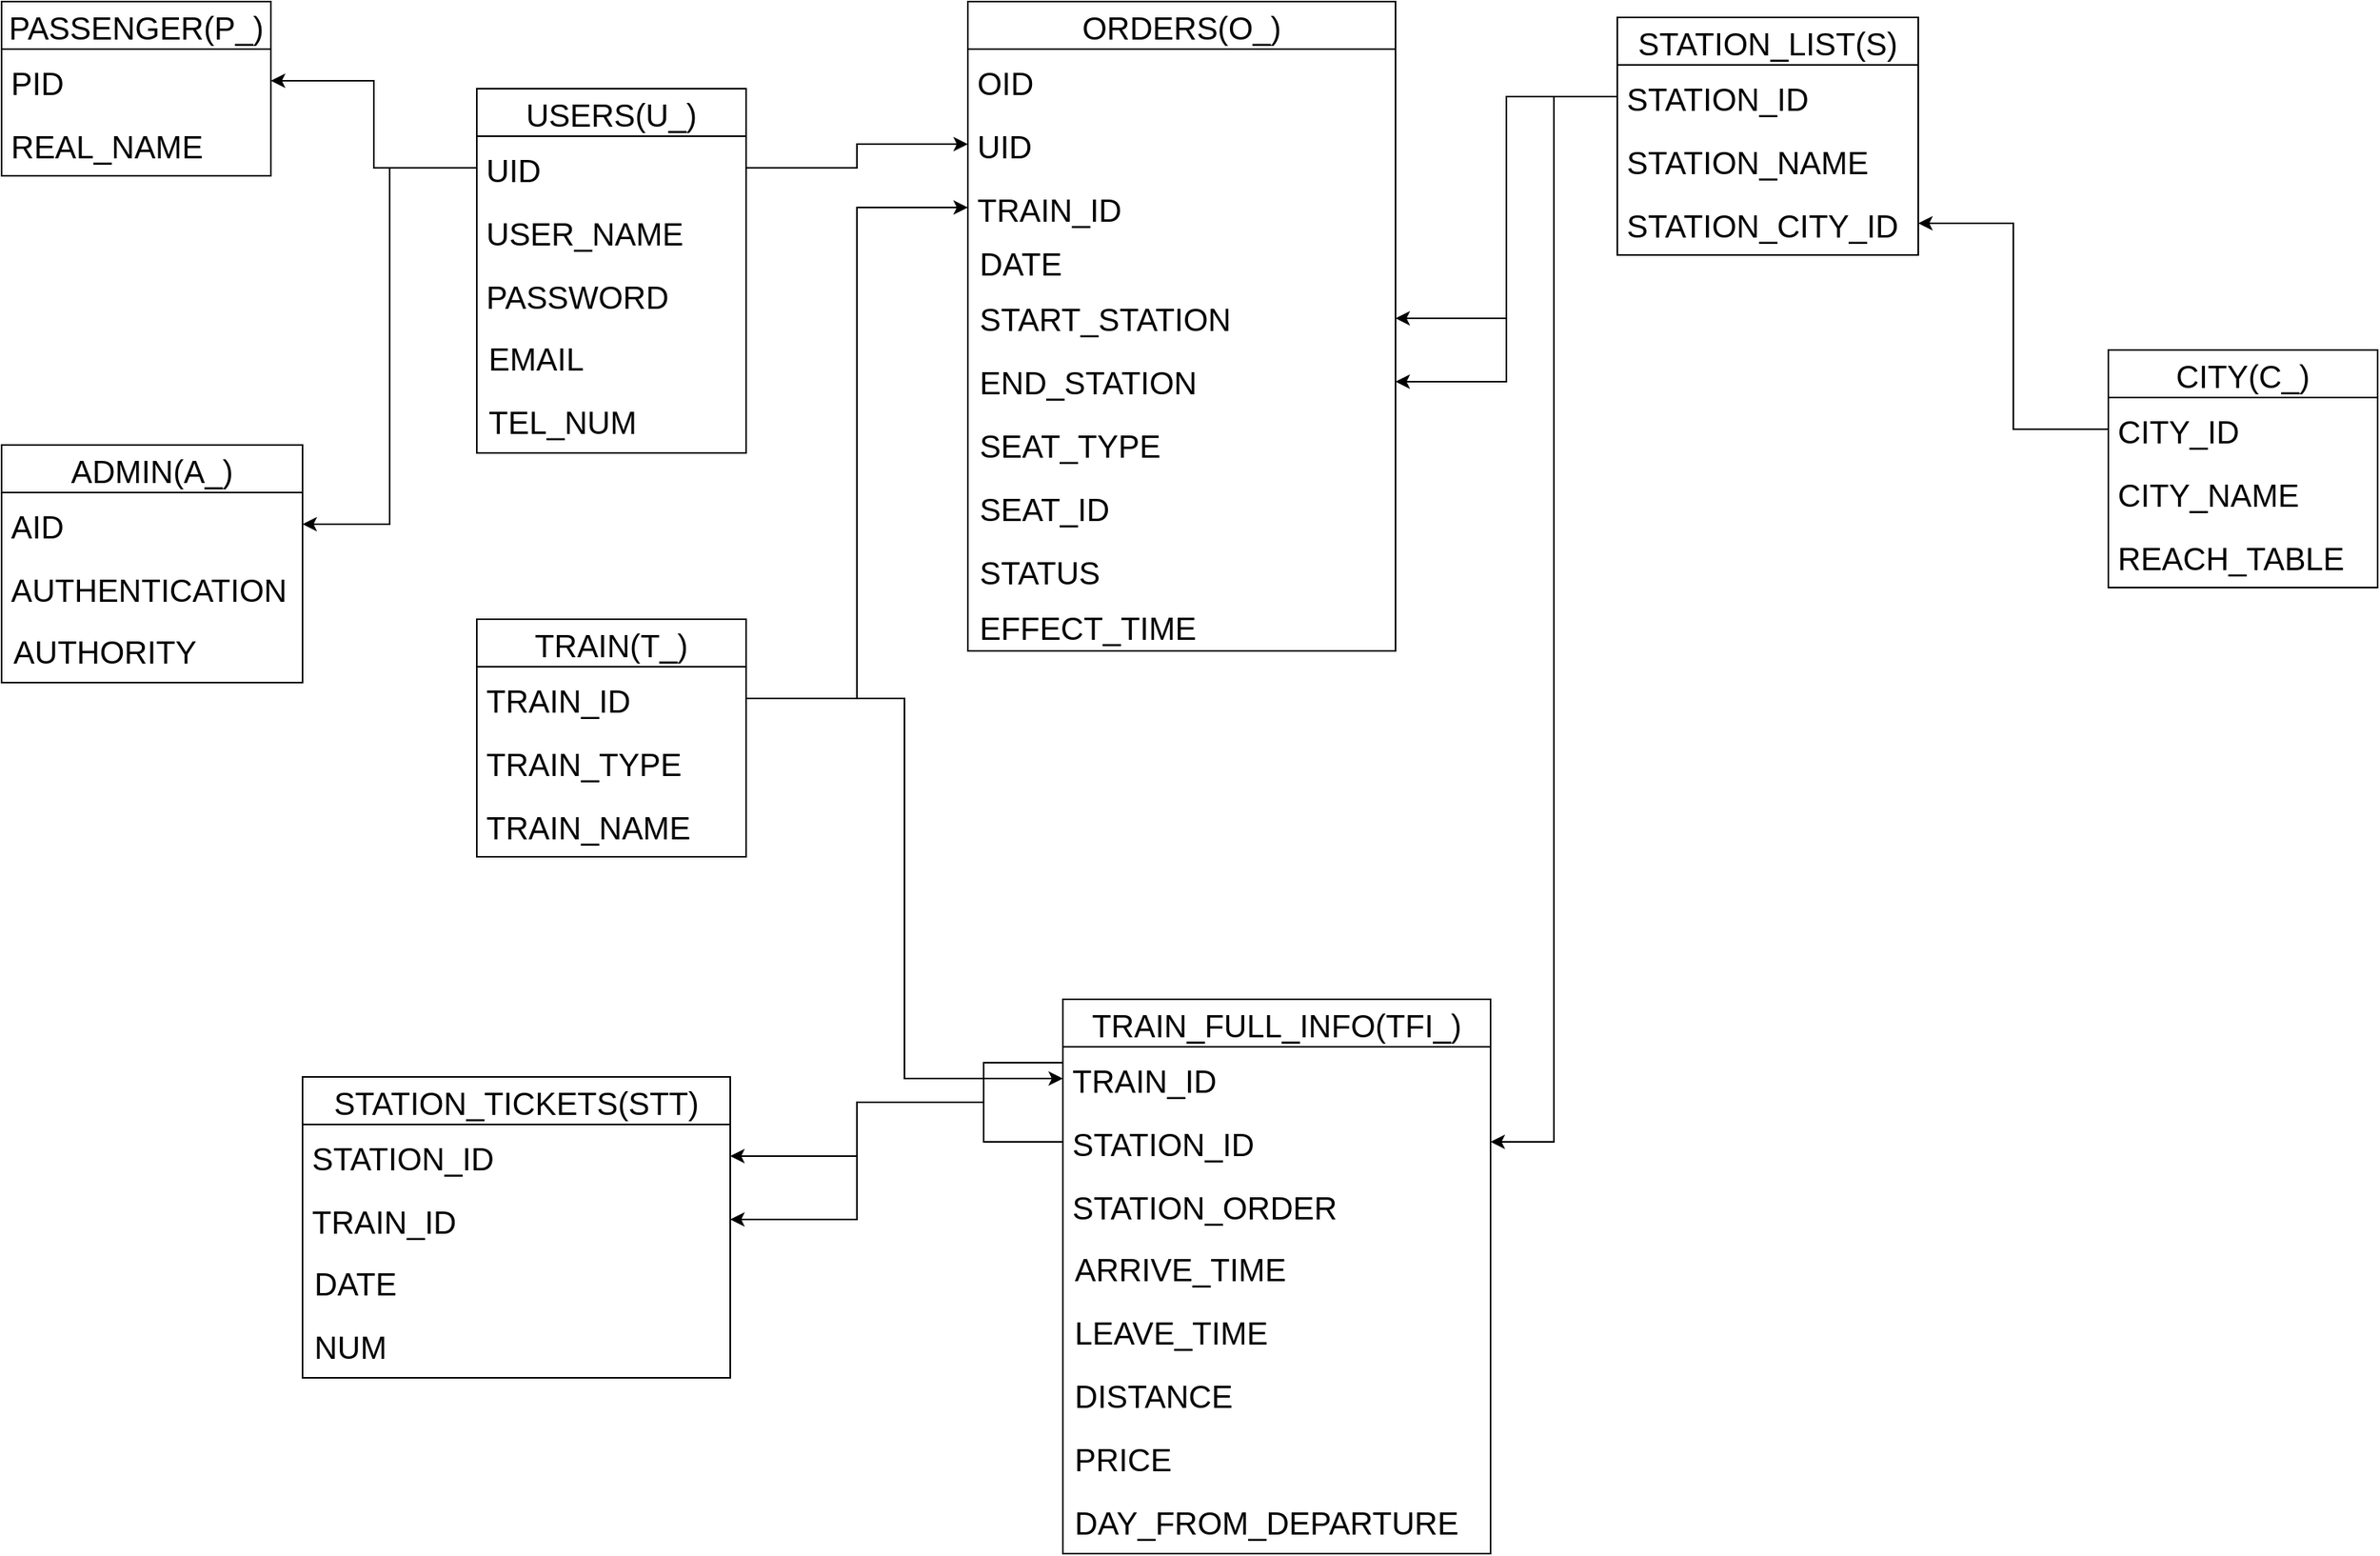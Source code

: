 <mxfile version="17.4.6" type="device"><diagram id="WSj8ZHR89fujhCd4VNwv" name="Page-1"><mxGraphModel dx="2565" dy="1040" grid="1" gridSize="10" guides="1" tooltips="1" connect="1" arrows="1" fold="1" page="1" pageScale="1" pageWidth="827" pageHeight="1169" math="0" shadow="0"><root><mxCell id="0"/><mxCell id="1" parent="0"/><mxCell id="e3ncfSrGP5JZskYcOsnM-1" value="USERS(U_)" style="swimlane;fontStyle=0;childLayout=stackLayout;horizontal=1;startSize=30;horizontalStack=0;resizeParent=1;resizeParentMax=0;resizeLast=0;collapsible=1;marginBottom=0;fontSize=20;" vertex="1" parent="1"><mxGeometry x="290" y="355" width="170" height="230" as="geometry"><mxRectangle x="70" y="60" width="100" height="30" as="alternateBounds"/></mxGeometry></mxCell><mxCell id="e3ncfSrGP5JZskYcOsnM-2" value="UID" style="text;strokeColor=none;fillColor=none;align=left;verticalAlign=middle;spacingLeft=4;spacingRight=4;overflow=hidden;points=[[0,0.5],[1,0.5]];portConstraint=eastwest;rotatable=0;fontSize=20;" vertex="1" parent="e3ncfSrGP5JZskYcOsnM-1"><mxGeometry y="30" width="170" height="40" as="geometry"/></mxCell><mxCell id="e3ncfSrGP5JZskYcOsnM-3" value="USER_NAME" style="text;strokeColor=none;fillColor=none;align=left;verticalAlign=middle;spacingLeft=4;spacingRight=4;overflow=hidden;points=[[0,0.5],[1,0.5]];portConstraint=eastwest;rotatable=0;fontSize=20;" vertex="1" parent="e3ncfSrGP5JZskYcOsnM-1"><mxGeometry y="70" width="170" height="40" as="geometry"/></mxCell><mxCell id="e3ncfSrGP5JZskYcOsnM-4" value="PASSWORD" style="text;strokeColor=none;fillColor=none;align=left;verticalAlign=middle;spacingLeft=4;spacingRight=4;overflow=hidden;points=[[0,0.5],[1,0.5]];portConstraint=eastwest;rotatable=0;fontSize=20;" vertex="1" parent="e3ncfSrGP5JZskYcOsnM-1"><mxGeometry y="110" width="170" height="40" as="geometry"/></mxCell><mxCell id="e3ncfSrGP5JZskYcOsnM-7" value="&lt;font style=&quot;font-size: 20px&quot;&gt;&amp;nbsp;EMAIL&lt;/font&gt;" style="text;html=1;strokeColor=none;fillColor=none;align=left;verticalAlign=middle;whiteSpace=wrap;rounded=0;" vertex="1" parent="e3ncfSrGP5JZskYcOsnM-1"><mxGeometry y="150" width="170" height="40" as="geometry"/></mxCell><mxCell id="e3ncfSrGP5JZskYcOsnM-8" value="&lt;font style=&quot;font-size: 20px&quot;&gt;&amp;nbsp;TEL_NUM&lt;/font&gt;" style="text;html=1;strokeColor=none;fillColor=none;align=left;verticalAlign=middle;whiteSpace=wrap;rounded=0;" vertex="1" parent="e3ncfSrGP5JZskYcOsnM-1"><mxGeometry y="190" width="170" height="40" as="geometry"/></mxCell><mxCell id="e3ncfSrGP5JZskYcOsnM-10" value="PASSENGER(P_)" style="swimlane;fontStyle=0;childLayout=stackLayout;horizontal=1;startSize=30;horizontalStack=0;resizeParent=1;resizeParentMax=0;resizeLast=0;collapsible=1;marginBottom=0;fontSize=20;" vertex="1" parent="1"><mxGeometry x="-10" y="300" width="170" height="110" as="geometry"><mxRectangle x="70" y="60" width="100" height="30" as="alternateBounds"/></mxGeometry></mxCell><mxCell id="e3ncfSrGP5JZskYcOsnM-11" value="PID" style="text;strokeColor=none;fillColor=none;align=left;verticalAlign=middle;spacingLeft=4;spacingRight=4;overflow=hidden;points=[[0,0.5],[1,0.5]];portConstraint=eastwest;rotatable=0;fontSize=20;" vertex="1" parent="e3ncfSrGP5JZskYcOsnM-10"><mxGeometry y="30" width="170" height="40" as="geometry"/></mxCell><mxCell id="e3ncfSrGP5JZskYcOsnM-12" value="REAL_NAME" style="text;strokeColor=none;fillColor=none;align=left;verticalAlign=middle;spacingLeft=4;spacingRight=4;overflow=hidden;points=[[0,0.5],[1,0.5]];portConstraint=eastwest;rotatable=0;fontSize=20;" vertex="1" parent="e3ncfSrGP5JZskYcOsnM-10"><mxGeometry y="70" width="170" height="40" as="geometry"/></mxCell><mxCell id="e3ncfSrGP5JZskYcOsnM-16" value="ADMIN(A_)" style="swimlane;fontStyle=0;childLayout=stackLayout;horizontal=1;startSize=30;horizontalStack=0;resizeParent=1;resizeParentMax=0;resizeLast=0;collapsible=1;marginBottom=0;fontSize=20;" vertex="1" parent="1"><mxGeometry x="-10" y="580" width="190" height="150" as="geometry"><mxRectangle x="70" y="60" width="100" height="30" as="alternateBounds"/></mxGeometry></mxCell><mxCell id="e3ncfSrGP5JZskYcOsnM-17" value="AID" style="text;strokeColor=none;fillColor=none;align=left;verticalAlign=middle;spacingLeft=4;spacingRight=4;overflow=hidden;points=[[0,0.5],[1,0.5]];portConstraint=eastwest;rotatable=0;fontSize=20;" vertex="1" parent="e3ncfSrGP5JZskYcOsnM-16"><mxGeometry y="30" width="190" height="40" as="geometry"/></mxCell><mxCell id="e3ncfSrGP5JZskYcOsnM-18" value="AUTHENTICATION" style="text;strokeColor=none;fillColor=none;align=left;verticalAlign=middle;spacingLeft=4;spacingRight=4;overflow=hidden;points=[[0,0.5],[1,0.5]];portConstraint=eastwest;rotatable=0;fontSize=20;" vertex="1" parent="e3ncfSrGP5JZskYcOsnM-16"><mxGeometry y="70" width="190" height="40" as="geometry"/></mxCell><mxCell id="e3ncfSrGP5JZskYcOsnM-19" value="&amp;nbsp;AUTHORITY" style="text;html=1;strokeColor=none;fillColor=none;align=left;verticalAlign=middle;whiteSpace=wrap;rounded=0;fontSize=20;" vertex="1" parent="e3ncfSrGP5JZskYcOsnM-16"><mxGeometry y="110" width="190" height="40" as="geometry"/></mxCell><mxCell id="e3ncfSrGP5JZskYcOsnM-20" value="TRAIN(T_)" style="swimlane;fontStyle=0;childLayout=stackLayout;horizontal=1;startSize=30;horizontalStack=0;resizeParent=1;resizeParentMax=0;resizeLast=0;collapsible=1;marginBottom=0;fontSize=20;" vertex="1" parent="1"><mxGeometry x="290" y="690" width="170" height="150" as="geometry"><mxRectangle x="70" y="60" width="100" height="30" as="alternateBounds"/></mxGeometry></mxCell><mxCell id="e3ncfSrGP5JZskYcOsnM-21" value="TRAIN_ID" style="text;strokeColor=none;fillColor=none;align=left;verticalAlign=middle;spacingLeft=4;spacingRight=4;overflow=hidden;points=[[0,0.5],[1,0.5]];portConstraint=eastwest;rotatable=0;fontSize=20;" vertex="1" parent="e3ncfSrGP5JZskYcOsnM-20"><mxGeometry y="30" width="170" height="40" as="geometry"/></mxCell><mxCell id="e3ncfSrGP5JZskYcOsnM-22" value="TRAIN_TYPE" style="text;strokeColor=none;fillColor=none;align=left;verticalAlign=middle;spacingLeft=4;spacingRight=4;overflow=hidden;points=[[0,0.5],[1,0.5]];portConstraint=eastwest;rotatable=0;fontSize=20;" vertex="1" parent="e3ncfSrGP5JZskYcOsnM-20"><mxGeometry y="70" width="170" height="40" as="geometry"/></mxCell><mxCell id="e3ncfSrGP5JZskYcOsnM-23" value="TRAIN_NAME" style="text;strokeColor=none;fillColor=none;align=left;verticalAlign=middle;spacingLeft=4;spacingRight=4;overflow=hidden;points=[[0,0.5],[1,0.5]];portConstraint=eastwest;rotatable=0;fontSize=20;" vertex="1" parent="e3ncfSrGP5JZskYcOsnM-20"><mxGeometry y="110" width="170" height="40" as="geometry"/></mxCell><mxCell id="e3ncfSrGP5JZskYcOsnM-26" value="CITY(C_)" style="swimlane;fontStyle=0;childLayout=stackLayout;horizontal=1;startSize=30;horizontalStack=0;resizeParent=1;resizeParentMax=0;resizeLast=0;collapsible=1;marginBottom=0;fontSize=20;" vertex="1" parent="1"><mxGeometry x="1320" y="520" width="170" height="150" as="geometry"><mxRectangle x="70" y="60" width="100" height="30" as="alternateBounds"/></mxGeometry></mxCell><mxCell id="e3ncfSrGP5JZskYcOsnM-27" value="CITY_ID" style="text;strokeColor=none;fillColor=none;align=left;verticalAlign=middle;spacingLeft=4;spacingRight=4;overflow=hidden;points=[[0,0.5],[1,0.5]];portConstraint=eastwest;rotatable=0;fontSize=20;" vertex="1" parent="e3ncfSrGP5JZskYcOsnM-26"><mxGeometry y="30" width="170" height="40" as="geometry"/></mxCell><mxCell id="e3ncfSrGP5JZskYcOsnM-28" value="CITY_NAME" style="text;strokeColor=none;fillColor=none;align=left;verticalAlign=middle;spacingLeft=4;spacingRight=4;overflow=hidden;points=[[0,0.5],[1,0.5]];portConstraint=eastwest;rotatable=0;fontSize=20;" vertex="1" parent="e3ncfSrGP5JZskYcOsnM-26"><mxGeometry y="70" width="170" height="40" as="geometry"/></mxCell><mxCell id="e3ncfSrGP5JZskYcOsnM-29" value="REACH_TABLE" style="text;strokeColor=none;fillColor=none;align=left;verticalAlign=middle;spacingLeft=4;spacingRight=4;overflow=hidden;points=[[0,0.5],[1,0.5]];portConstraint=eastwest;rotatable=0;fontSize=20;" vertex="1" parent="e3ncfSrGP5JZskYcOsnM-26"><mxGeometry y="110" width="170" height="40" as="geometry"/></mxCell><mxCell id="e3ncfSrGP5JZskYcOsnM-30" value="STATION_LIST(S)" style="swimlane;fontStyle=0;childLayout=stackLayout;horizontal=1;startSize=30;horizontalStack=0;resizeParent=1;resizeParentMax=0;resizeLast=0;collapsible=1;marginBottom=0;fontSize=20;" vertex="1" parent="1"><mxGeometry x="1010" y="310" width="190" height="150" as="geometry"><mxRectangle x="70" y="60" width="100" height="30" as="alternateBounds"/></mxGeometry></mxCell><mxCell id="e3ncfSrGP5JZskYcOsnM-31" value="STATION_ID" style="text;strokeColor=none;fillColor=none;align=left;verticalAlign=middle;spacingLeft=4;spacingRight=4;overflow=hidden;points=[[0,0.5],[1,0.5]];portConstraint=eastwest;rotatable=0;fontSize=20;" vertex="1" parent="e3ncfSrGP5JZskYcOsnM-30"><mxGeometry y="30" width="190" height="40" as="geometry"/></mxCell><mxCell id="e3ncfSrGP5JZskYcOsnM-32" value="STATION_NAME" style="text;strokeColor=none;fillColor=none;align=left;verticalAlign=middle;spacingLeft=4;spacingRight=4;overflow=hidden;points=[[0,0.5],[1,0.5]];portConstraint=eastwest;rotatable=0;fontSize=20;" vertex="1" parent="e3ncfSrGP5JZskYcOsnM-30"><mxGeometry y="70" width="190" height="40" as="geometry"/></mxCell><mxCell id="e3ncfSrGP5JZskYcOsnM-33" value="STATION_CITY_ID" style="text;strokeColor=none;fillColor=none;align=left;verticalAlign=middle;spacingLeft=4;spacingRight=4;overflow=hidden;points=[[0,0.5],[1,0.5]];portConstraint=eastwest;rotatable=0;fontSize=20;" vertex="1" parent="e3ncfSrGP5JZskYcOsnM-30"><mxGeometry y="110" width="190" height="40" as="geometry"/></mxCell><mxCell id="e3ncfSrGP5JZskYcOsnM-34" value="TRAIN_FULL_INFO(TFI_)" style="swimlane;fontStyle=0;childLayout=stackLayout;horizontal=1;startSize=30;horizontalStack=0;resizeParent=1;resizeParentMax=0;resizeLast=0;collapsible=1;marginBottom=0;fontSize=20;" vertex="1" parent="1"><mxGeometry x="660" y="930" width="270" height="350" as="geometry"><mxRectangle x="70" y="60" width="100" height="30" as="alternateBounds"/></mxGeometry></mxCell><mxCell id="e3ncfSrGP5JZskYcOsnM-35" value="TRAIN_ID" style="text;strokeColor=none;fillColor=none;align=left;verticalAlign=middle;spacingLeft=4;spacingRight=4;overflow=hidden;points=[[0,0.5],[1,0.5]];portConstraint=eastwest;rotatable=0;fontSize=20;" vertex="1" parent="e3ncfSrGP5JZskYcOsnM-34"><mxGeometry y="30" width="270" height="40" as="geometry"/></mxCell><mxCell id="e3ncfSrGP5JZskYcOsnM-36" value="STATION_ID" style="text;strokeColor=none;fillColor=none;align=left;verticalAlign=middle;spacingLeft=4;spacingRight=4;overflow=hidden;points=[[0,0.5],[1,0.5]];portConstraint=eastwest;rotatable=0;fontSize=20;" vertex="1" parent="e3ncfSrGP5JZskYcOsnM-34"><mxGeometry y="70" width="270" height="40" as="geometry"/></mxCell><mxCell id="e3ncfSrGP5JZskYcOsnM-37" value="STATION_ORDER" style="text;strokeColor=none;fillColor=none;align=left;verticalAlign=middle;spacingLeft=4;spacingRight=4;overflow=hidden;points=[[0,0.5],[1,0.5]];portConstraint=eastwest;rotatable=0;fontSize=20;" vertex="1" parent="e3ncfSrGP5JZskYcOsnM-34"><mxGeometry y="110" width="270" height="40" as="geometry"/></mxCell><mxCell id="e3ncfSrGP5JZskYcOsnM-38" value="&amp;nbsp;ARRIVE_TIME" style="text;html=1;strokeColor=none;fillColor=none;align=left;verticalAlign=middle;whiteSpace=wrap;rounded=0;fontSize=20;" vertex="1" parent="e3ncfSrGP5JZskYcOsnM-34"><mxGeometry y="150" width="270" height="40" as="geometry"/></mxCell><mxCell id="e3ncfSrGP5JZskYcOsnM-39" value="&amp;nbsp;LEAVE_TIME" style="text;html=1;strokeColor=none;fillColor=none;align=left;verticalAlign=middle;whiteSpace=wrap;rounded=0;fontSize=20;" vertex="1" parent="e3ncfSrGP5JZskYcOsnM-34"><mxGeometry y="190" width="270" height="40" as="geometry"/></mxCell><mxCell id="e3ncfSrGP5JZskYcOsnM-40" value="&amp;nbsp;DISTANCE" style="text;html=1;strokeColor=none;fillColor=none;align=left;verticalAlign=middle;whiteSpace=wrap;rounded=0;fontSize=20;" vertex="1" parent="e3ncfSrGP5JZskYcOsnM-34"><mxGeometry y="230" width="270" height="40" as="geometry"/></mxCell><mxCell id="e3ncfSrGP5JZskYcOsnM-41" value="&amp;nbsp;PRICE" style="text;html=1;strokeColor=none;fillColor=none;align=left;verticalAlign=middle;whiteSpace=wrap;rounded=0;fontSize=20;" vertex="1" parent="e3ncfSrGP5JZskYcOsnM-34"><mxGeometry y="270" width="270" height="40" as="geometry"/></mxCell><mxCell id="e3ncfSrGP5JZskYcOsnM-96" value="&amp;nbsp;DAY_FROM_DEPARTURE" style="text;html=1;strokeColor=none;fillColor=none;align=left;verticalAlign=middle;whiteSpace=wrap;rounded=0;fontSize=20;" vertex="1" parent="e3ncfSrGP5JZskYcOsnM-34"><mxGeometry y="310" width="270" height="40" as="geometry"/></mxCell><mxCell id="e3ncfSrGP5JZskYcOsnM-42" value="STATION_TICKETS(STT)" style="swimlane;fontStyle=0;childLayout=stackLayout;horizontal=1;startSize=30;horizontalStack=0;resizeParent=1;resizeParentMax=0;resizeLast=0;collapsible=1;marginBottom=0;fontSize=20;" vertex="1" parent="1"><mxGeometry x="180" y="979" width="270" height="190" as="geometry"><mxRectangle x="70" y="60" width="100" height="30" as="alternateBounds"/></mxGeometry></mxCell><mxCell id="e3ncfSrGP5JZskYcOsnM-44" value="STATION_ID" style="text;strokeColor=none;fillColor=none;align=left;verticalAlign=middle;spacingLeft=4;spacingRight=4;overflow=hidden;points=[[0,0.5],[1,0.5]];portConstraint=eastwest;rotatable=0;fontSize=20;" vertex="1" parent="e3ncfSrGP5JZskYcOsnM-42"><mxGeometry y="30" width="270" height="40" as="geometry"/></mxCell><mxCell id="e3ncfSrGP5JZskYcOsnM-45" value="TRAIN_ID" style="text;strokeColor=none;fillColor=none;align=left;verticalAlign=middle;spacingLeft=4;spacingRight=4;overflow=hidden;points=[[0,0.5],[1,0.5]];portConstraint=eastwest;rotatable=0;fontSize=20;" vertex="1" parent="e3ncfSrGP5JZskYcOsnM-42"><mxGeometry y="70" width="270" height="40" as="geometry"/></mxCell><mxCell id="e3ncfSrGP5JZskYcOsnM-46" value="&amp;nbsp;DATE" style="text;html=1;strokeColor=none;fillColor=none;align=left;verticalAlign=middle;whiteSpace=wrap;rounded=0;fontSize=20;" vertex="1" parent="e3ncfSrGP5JZskYcOsnM-42"><mxGeometry y="110" width="270" height="40" as="geometry"/></mxCell><mxCell id="e3ncfSrGP5JZskYcOsnM-49" value="&amp;nbsp;NUM" style="text;html=1;strokeColor=none;fillColor=none;align=left;verticalAlign=middle;whiteSpace=wrap;rounded=0;fontSize=20;" vertex="1" parent="e3ncfSrGP5JZskYcOsnM-42"><mxGeometry y="150" width="270" height="40" as="geometry"/></mxCell><mxCell id="e3ncfSrGP5JZskYcOsnM-50" value="ORDERS(O_)" style="swimlane;fontStyle=0;childLayout=stackLayout;horizontal=1;startSize=30;horizontalStack=0;resizeParent=1;resizeParentMax=0;resizeLast=0;collapsible=1;marginBottom=0;fontSize=20;" vertex="1" parent="1"><mxGeometry x="600" y="300" width="270" height="410" as="geometry"><mxRectangle x="70" y="60" width="100" height="30" as="alternateBounds"/></mxGeometry></mxCell><mxCell id="e3ncfSrGP5JZskYcOsnM-51" value="OID" style="text;strokeColor=none;fillColor=none;align=left;verticalAlign=middle;spacingLeft=4;spacingRight=4;overflow=hidden;points=[[0,0.5],[1,0.5]];portConstraint=eastwest;rotatable=0;fontSize=20;" vertex="1" parent="e3ncfSrGP5JZskYcOsnM-50"><mxGeometry y="30" width="270" height="40" as="geometry"/></mxCell><mxCell id="e3ncfSrGP5JZskYcOsnM-52" value="UID" style="text;strokeColor=none;fillColor=none;align=left;verticalAlign=middle;spacingLeft=4;spacingRight=4;overflow=hidden;points=[[0,0.5],[1,0.5]];portConstraint=eastwest;rotatable=0;fontSize=20;" vertex="1" parent="e3ncfSrGP5JZskYcOsnM-50"><mxGeometry y="70" width="270" height="40" as="geometry"/></mxCell><mxCell id="e3ncfSrGP5JZskYcOsnM-53" value="TRAIN_ID" style="text;strokeColor=none;fillColor=none;align=left;verticalAlign=middle;spacingLeft=4;spacingRight=4;overflow=hidden;points=[[0,0.5],[1,0.5]];portConstraint=eastwest;rotatable=0;fontSize=20;" vertex="1" parent="e3ncfSrGP5JZskYcOsnM-50"><mxGeometry y="110" width="270" height="40" as="geometry"/></mxCell><mxCell id="e3ncfSrGP5JZskYcOsnM-54" value="&amp;nbsp;DATE" style="text;html=1;strokeColor=none;fillColor=none;align=left;verticalAlign=middle;whiteSpace=wrap;rounded=0;fontSize=20;" vertex="1" parent="e3ncfSrGP5JZskYcOsnM-50"><mxGeometry y="150" width="270" height="30" as="geometry"/></mxCell><mxCell id="e3ncfSrGP5JZskYcOsnM-55" value="&amp;nbsp;START_STATION" style="text;html=1;strokeColor=none;fillColor=none;align=left;verticalAlign=middle;whiteSpace=wrap;rounded=0;fontSize=20;" vertex="1" parent="e3ncfSrGP5JZskYcOsnM-50"><mxGeometry y="180" width="270" height="40" as="geometry"/></mxCell><mxCell id="e3ncfSrGP5JZskYcOsnM-56" value="&amp;nbsp;END_STATION" style="text;html=1;strokeColor=none;fillColor=none;align=left;verticalAlign=middle;whiteSpace=wrap;rounded=0;fontSize=20;" vertex="1" parent="e3ncfSrGP5JZskYcOsnM-50"><mxGeometry y="220" width="270" height="40" as="geometry"/></mxCell><mxCell id="e3ncfSrGP5JZskYcOsnM-57" value="&amp;nbsp;SEAT_TYPE" style="text;html=1;strokeColor=none;fillColor=none;align=left;verticalAlign=middle;whiteSpace=wrap;rounded=0;fontSize=20;" vertex="1" parent="e3ncfSrGP5JZskYcOsnM-50"><mxGeometry y="260" width="270" height="40" as="geometry"/></mxCell><mxCell id="e3ncfSrGP5JZskYcOsnM-58" value="&amp;nbsp;SEAT_ID" style="text;html=1;strokeColor=none;fillColor=none;align=left;verticalAlign=middle;whiteSpace=wrap;rounded=0;fontSize=20;" vertex="1" parent="e3ncfSrGP5JZskYcOsnM-50"><mxGeometry y="300" width="270" height="40" as="geometry"/></mxCell><mxCell id="e3ncfSrGP5JZskYcOsnM-59" value="&amp;nbsp;STATUS" style="text;html=1;strokeColor=none;fillColor=none;align=left;verticalAlign=middle;whiteSpace=wrap;rounded=0;fontSize=20;" vertex="1" parent="e3ncfSrGP5JZskYcOsnM-50"><mxGeometry y="340" width="270" height="40" as="geometry"/></mxCell><mxCell id="e3ncfSrGP5JZskYcOsnM-61" value="&amp;nbsp;EFFECT_TIME" style="text;html=1;strokeColor=none;fillColor=none;align=left;verticalAlign=middle;whiteSpace=wrap;rounded=0;fontSize=20;" vertex="1" parent="e3ncfSrGP5JZskYcOsnM-50"><mxGeometry y="380" width="270" height="30" as="geometry"/></mxCell><mxCell id="e3ncfSrGP5JZskYcOsnM-90" style="edgeStyle=orthogonalEdgeStyle;rounded=0;orthogonalLoop=1;jettySize=auto;html=1;exitX=0.5;exitY=1;exitDx=0;exitDy=0;entryX=1;entryY=0.5;entryDx=0;entryDy=0;fontSize=20;" edge="1" parent="1" source="e3ncfSrGP5JZskYcOsnM-74" target="e3ncfSrGP5JZskYcOsnM-45"><mxGeometry relative="1" as="geometry"/></mxCell><mxCell id="e3ncfSrGP5JZskYcOsnM-91" style="edgeStyle=orthogonalEdgeStyle;rounded=0;orthogonalLoop=1;jettySize=auto;html=1;exitX=0.5;exitY=1;exitDx=0;exitDy=0;entryX=1;entryY=0.5;entryDx=0;entryDy=0;fontSize=20;" edge="1" parent="1" source="e3ncfSrGP5JZskYcOsnM-74" target="e3ncfSrGP5JZskYcOsnM-44"><mxGeometry relative="1" as="geometry"/></mxCell><mxCell id="e3ncfSrGP5JZskYcOsnM-74" value="" style="shape=partialRectangle;whiteSpace=wrap;html=1;bottom=1;right=1;left=1;top=0;fillColor=none;routingCenterX=-0.5;fontSize=20;direction=south;" vertex="1" parent="1"><mxGeometry x="610" y="970" width="50" height="50" as="geometry"/></mxCell><mxCell id="e3ncfSrGP5JZskYcOsnM-82" style="edgeStyle=orthogonalEdgeStyle;rounded=0;orthogonalLoop=1;jettySize=auto;html=1;exitX=1;exitY=0.5;exitDx=0;exitDy=0;entryX=0;entryY=0.5;entryDx=0;entryDy=0;fontSize=20;" edge="1" parent="1" source="e3ncfSrGP5JZskYcOsnM-21" target="e3ncfSrGP5JZskYcOsnM-53"><mxGeometry relative="1" as="geometry"/></mxCell><mxCell id="e3ncfSrGP5JZskYcOsnM-83" style="edgeStyle=orthogonalEdgeStyle;rounded=0;orthogonalLoop=1;jettySize=auto;html=1;exitX=1;exitY=0.5;exitDx=0;exitDy=0;entryX=0;entryY=0.5;entryDx=0;entryDy=0;fontSize=20;" edge="1" parent="1" source="e3ncfSrGP5JZskYcOsnM-2" target="e3ncfSrGP5JZskYcOsnM-52"><mxGeometry relative="1" as="geometry"/></mxCell><mxCell id="e3ncfSrGP5JZskYcOsnM-85" style="edgeStyle=orthogonalEdgeStyle;rounded=0;orthogonalLoop=1;jettySize=auto;html=1;exitX=0;exitY=0.5;exitDx=0;exitDy=0;entryX=1;entryY=0.5;entryDx=0;entryDy=0;fontSize=20;" edge="1" parent="1" source="e3ncfSrGP5JZskYcOsnM-27" target="e3ncfSrGP5JZskYcOsnM-33"><mxGeometry relative="1" as="geometry"/></mxCell><mxCell id="e3ncfSrGP5JZskYcOsnM-86" style="edgeStyle=orthogonalEdgeStyle;rounded=0;orthogonalLoop=1;jettySize=auto;html=1;exitX=0;exitY=0.5;exitDx=0;exitDy=0;entryX=1;entryY=0.5;entryDx=0;entryDy=0;fontSize=20;" edge="1" parent="1" source="e3ncfSrGP5JZskYcOsnM-31" target="e3ncfSrGP5JZskYcOsnM-55"><mxGeometry relative="1" as="geometry"/></mxCell><mxCell id="e3ncfSrGP5JZskYcOsnM-87" style="edgeStyle=orthogonalEdgeStyle;rounded=0;orthogonalLoop=1;jettySize=auto;html=1;exitX=0;exitY=0.5;exitDx=0;exitDy=0;entryX=1;entryY=0.5;entryDx=0;entryDy=0;fontSize=20;" edge="1" parent="1" source="e3ncfSrGP5JZskYcOsnM-31" target="e3ncfSrGP5JZskYcOsnM-56"><mxGeometry relative="1" as="geometry"/></mxCell><mxCell id="e3ncfSrGP5JZskYcOsnM-88" style="edgeStyle=orthogonalEdgeStyle;rounded=0;orthogonalLoop=1;jettySize=auto;html=1;exitX=0;exitY=0.5;exitDx=0;exitDy=0;entryX=1;entryY=0.5;entryDx=0;entryDy=0;fontSize=20;" edge="1" parent="1" source="e3ncfSrGP5JZskYcOsnM-2" target="e3ncfSrGP5JZskYcOsnM-17"><mxGeometry relative="1" as="geometry"/></mxCell><mxCell id="e3ncfSrGP5JZskYcOsnM-89" style="edgeStyle=orthogonalEdgeStyle;rounded=0;orthogonalLoop=1;jettySize=auto;html=1;exitX=0;exitY=0.5;exitDx=0;exitDy=0;entryX=1;entryY=0.5;entryDx=0;entryDy=0;fontSize=20;" edge="1" parent="1" source="e3ncfSrGP5JZskYcOsnM-2" target="e3ncfSrGP5JZskYcOsnM-11"><mxGeometry relative="1" as="geometry"/></mxCell><mxCell id="e3ncfSrGP5JZskYcOsnM-92" style="edgeStyle=orthogonalEdgeStyle;rounded=0;orthogonalLoop=1;jettySize=auto;html=1;exitX=0;exitY=0.5;exitDx=0;exitDy=0;entryX=1;entryY=0.5;entryDx=0;entryDy=0;fontSize=20;" edge="1" parent="1" source="e3ncfSrGP5JZskYcOsnM-31" target="e3ncfSrGP5JZskYcOsnM-36"><mxGeometry relative="1" as="geometry"/></mxCell><mxCell id="e3ncfSrGP5JZskYcOsnM-95" style="edgeStyle=orthogonalEdgeStyle;rounded=0;orthogonalLoop=1;jettySize=auto;html=1;exitX=1;exitY=0.5;exitDx=0;exitDy=0;entryX=0;entryY=0.5;entryDx=0;entryDy=0;fontSize=20;" edge="1" parent="1" source="e3ncfSrGP5JZskYcOsnM-21" target="e3ncfSrGP5JZskYcOsnM-35"><mxGeometry relative="1" as="geometry"/></mxCell></root></mxGraphModel></diagram></mxfile>